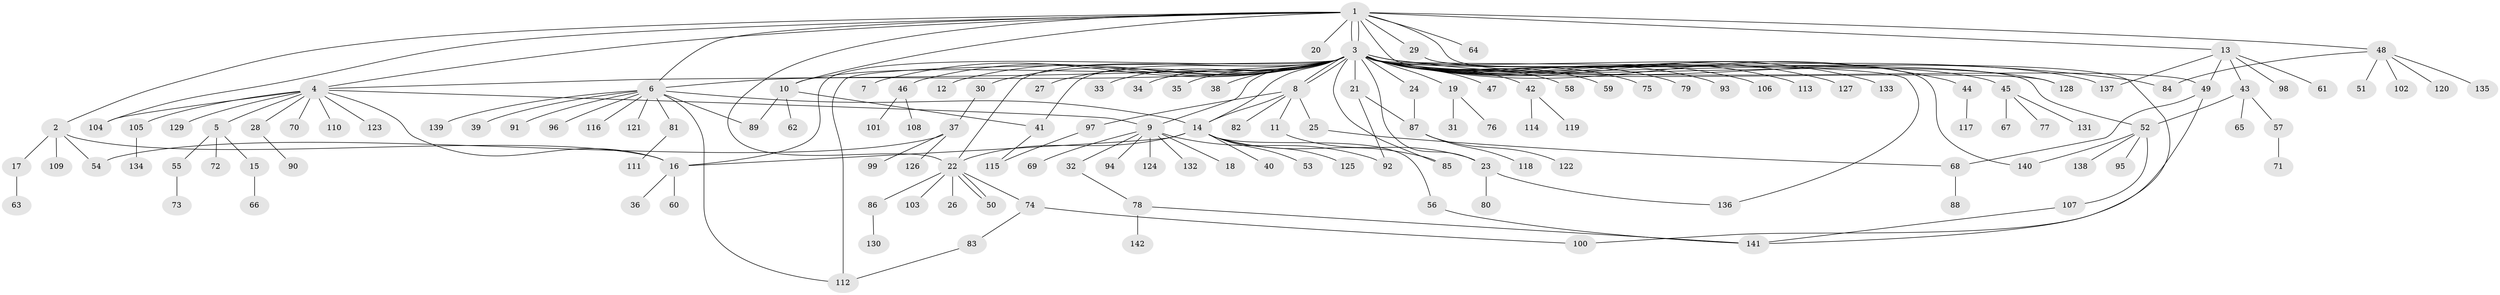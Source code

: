 // Generated by graph-tools (version 1.1) at 2025/01/03/09/25 03:01:38]
// undirected, 142 vertices, 178 edges
graph export_dot {
graph [start="1"]
  node [color=gray90,style=filled];
  1;
  2;
  3;
  4;
  5;
  6;
  7;
  8;
  9;
  10;
  11;
  12;
  13;
  14;
  15;
  16;
  17;
  18;
  19;
  20;
  21;
  22;
  23;
  24;
  25;
  26;
  27;
  28;
  29;
  30;
  31;
  32;
  33;
  34;
  35;
  36;
  37;
  38;
  39;
  40;
  41;
  42;
  43;
  44;
  45;
  46;
  47;
  48;
  49;
  50;
  51;
  52;
  53;
  54;
  55;
  56;
  57;
  58;
  59;
  60;
  61;
  62;
  63;
  64;
  65;
  66;
  67;
  68;
  69;
  70;
  71;
  72;
  73;
  74;
  75;
  76;
  77;
  78;
  79;
  80;
  81;
  82;
  83;
  84;
  85;
  86;
  87;
  88;
  89;
  90;
  91;
  92;
  93;
  94;
  95;
  96;
  97;
  98;
  99;
  100;
  101;
  102;
  103;
  104;
  105;
  106;
  107;
  108;
  109;
  110;
  111;
  112;
  113;
  114;
  115;
  116;
  117;
  118;
  119;
  120;
  121;
  122;
  123;
  124;
  125;
  126;
  127;
  128;
  129;
  130;
  131;
  132;
  133;
  134;
  135;
  136;
  137;
  138;
  139;
  140;
  141;
  142;
  1 -- 2;
  1 -- 3;
  1 -- 3;
  1 -- 4;
  1 -- 6;
  1 -- 10;
  1 -- 13;
  1 -- 20;
  1 -- 22;
  1 -- 29;
  1 -- 48;
  1 -- 49;
  1 -- 64;
  1 -- 104;
  1 -- 128;
  2 -- 16;
  2 -- 17;
  2 -- 54;
  2 -- 109;
  3 -- 4;
  3 -- 6;
  3 -- 7;
  3 -- 8;
  3 -- 8;
  3 -- 9;
  3 -- 10;
  3 -- 12;
  3 -- 14;
  3 -- 16;
  3 -- 19;
  3 -- 21;
  3 -- 22;
  3 -- 23;
  3 -- 24;
  3 -- 27;
  3 -- 30;
  3 -- 33;
  3 -- 34;
  3 -- 35;
  3 -- 38;
  3 -- 41;
  3 -- 42;
  3 -- 44;
  3 -- 45;
  3 -- 46;
  3 -- 47;
  3 -- 52;
  3 -- 58;
  3 -- 59;
  3 -- 75;
  3 -- 79;
  3 -- 84;
  3 -- 85;
  3 -- 93;
  3 -- 106;
  3 -- 112;
  3 -- 113;
  3 -- 127;
  3 -- 128;
  3 -- 133;
  3 -- 136;
  3 -- 137;
  3 -- 140;
  4 -- 5;
  4 -- 9;
  4 -- 16;
  4 -- 28;
  4 -- 70;
  4 -- 104;
  4 -- 105;
  4 -- 110;
  4 -- 123;
  4 -- 129;
  5 -- 15;
  5 -- 55;
  5 -- 72;
  6 -- 14;
  6 -- 39;
  6 -- 81;
  6 -- 89;
  6 -- 91;
  6 -- 96;
  6 -- 112;
  6 -- 116;
  6 -- 121;
  6 -- 139;
  8 -- 11;
  8 -- 14;
  8 -- 25;
  8 -- 82;
  8 -- 97;
  9 -- 18;
  9 -- 32;
  9 -- 69;
  9 -- 92;
  9 -- 94;
  9 -- 124;
  9 -- 132;
  10 -- 41;
  10 -- 62;
  10 -- 89;
  11 -- 23;
  13 -- 43;
  13 -- 49;
  13 -- 61;
  13 -- 98;
  13 -- 137;
  14 -- 16;
  14 -- 22;
  14 -- 40;
  14 -- 53;
  14 -- 56;
  14 -- 85;
  14 -- 125;
  15 -- 66;
  16 -- 36;
  16 -- 60;
  17 -- 63;
  19 -- 31;
  19 -- 76;
  21 -- 87;
  21 -- 92;
  22 -- 26;
  22 -- 50;
  22 -- 50;
  22 -- 74;
  22 -- 86;
  22 -- 103;
  23 -- 80;
  23 -- 136;
  24 -- 87;
  25 -- 68;
  28 -- 90;
  29 -- 141;
  30 -- 37;
  32 -- 78;
  37 -- 54;
  37 -- 99;
  37 -- 126;
  41 -- 115;
  42 -- 114;
  42 -- 119;
  43 -- 52;
  43 -- 57;
  43 -- 65;
  44 -- 117;
  45 -- 67;
  45 -- 77;
  45 -- 131;
  46 -- 101;
  46 -- 108;
  48 -- 51;
  48 -- 84;
  48 -- 102;
  48 -- 120;
  48 -- 135;
  49 -- 68;
  49 -- 100;
  52 -- 95;
  52 -- 107;
  52 -- 138;
  52 -- 140;
  55 -- 73;
  56 -- 141;
  57 -- 71;
  68 -- 88;
  74 -- 83;
  74 -- 100;
  78 -- 141;
  78 -- 142;
  81 -- 111;
  83 -- 112;
  86 -- 130;
  87 -- 118;
  87 -- 122;
  97 -- 115;
  105 -- 134;
  107 -- 141;
}
